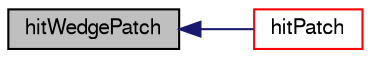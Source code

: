 digraph "hitWedgePatch"
{
  bgcolor="transparent";
  edge [fontname="FreeSans",fontsize="10",labelfontname="FreeSans",labelfontsize="10"];
  node [fontname="FreeSans",fontsize="10",shape=record];
  rankdir="LR";
  Node2878 [label="hitWedgePatch",height=0.2,width=0.4,color="black", fillcolor="grey75", style="filled", fontcolor="black"];
  Node2878 -> Node2879 [dir="back",color="midnightblue",fontsize="10",style="solid",fontname="FreeSans"];
  Node2879 [label="hitPatch",height=0.2,width=0.4,color="red",URL="$a23586.html#a214601691bbcc4cad5b232f322c885fe",tooltip="Overridable function to handle the particle hitting a. "];
}
